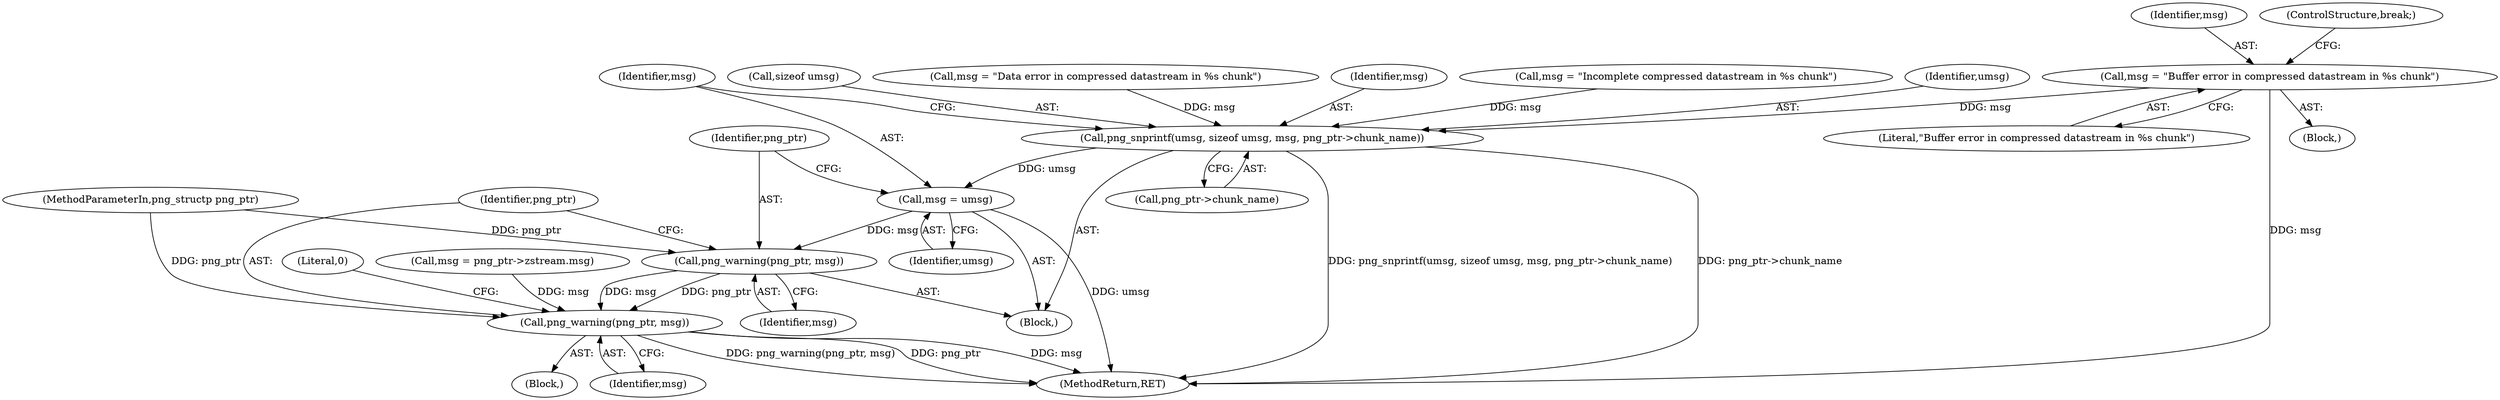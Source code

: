 digraph "0_Chrome_7f3d85b096f66870a15b37c2f40b219b2e292693_17@pointer" {
"1000273" [label="(Call,msg = \"Buffer error in compressed datastream in %s chunk\")"];
"1000287" [label="(Call,png_snprintf(umsg, sizeof umsg, msg, png_ptr->chunk_name))"];
"1000295" [label="(Call,msg = umsg)"];
"1000298" [label="(Call,png_warning(png_ptr, msg))"];
"1000301" [label="(Call,png_warning(png_ptr, msg))"];
"1000249" [label="(Block,)"];
"1000296" [label="(Identifier,msg)"];
"1000259" [label="(Call,msg = png_ptr->zstream.msg)"];
"1000283" [label="(Call,msg = \"Incomplete compressed datastream in %s chunk\")"];
"1000108" [label="(MethodParameterIn,png_structp png_ptr)"];
"1000273" [label="(Call,msg = \"Buffer error in compressed datastream in %s chunk\")"];
"1000267" [label="(Block,)"];
"1000300" [label="(Identifier,msg)"];
"1000301" [label="(Call,png_warning(png_ptr, msg))"];
"1000275" [label="(Literal,\"Buffer error in compressed datastream in %s chunk\")"];
"1000274" [label="(Identifier,msg)"];
"1000297" [label="(Identifier,umsg)"];
"1000287" [label="(Call,png_snprintf(umsg, sizeof umsg, msg, png_ptr->chunk_name))"];
"1000298" [label="(Call,png_warning(png_ptr, msg))"];
"1000276" [label="(ControlStructure,break;)"];
"1000305" [label="(Literal,0)"];
"1000271" [label="(Block,)"];
"1000292" [label="(Call,png_ptr->chunk_name)"];
"1000303" [label="(Identifier,msg)"];
"1000306" [label="(MethodReturn,RET)"];
"1000295" [label="(Call,msg = umsg)"];
"1000288" [label="(Identifier,umsg)"];
"1000289" [label="(Call,sizeof umsg)"];
"1000278" [label="(Call,msg = \"Data error in compressed datastream in %s chunk\")"];
"1000302" [label="(Identifier,png_ptr)"];
"1000299" [label="(Identifier,png_ptr)"];
"1000291" [label="(Identifier,msg)"];
"1000273" -> "1000271"  [label="AST: "];
"1000273" -> "1000275"  [label="CFG: "];
"1000274" -> "1000273"  [label="AST: "];
"1000275" -> "1000273"  [label="AST: "];
"1000276" -> "1000273"  [label="CFG: "];
"1000273" -> "1000306"  [label="DDG: msg"];
"1000273" -> "1000287"  [label="DDG: msg"];
"1000287" -> "1000267"  [label="AST: "];
"1000287" -> "1000292"  [label="CFG: "];
"1000288" -> "1000287"  [label="AST: "];
"1000289" -> "1000287"  [label="AST: "];
"1000291" -> "1000287"  [label="AST: "];
"1000292" -> "1000287"  [label="AST: "];
"1000296" -> "1000287"  [label="CFG: "];
"1000287" -> "1000306"  [label="DDG: png_ptr->chunk_name"];
"1000287" -> "1000306"  [label="DDG: png_snprintf(umsg, sizeof umsg, msg, png_ptr->chunk_name)"];
"1000283" -> "1000287"  [label="DDG: msg"];
"1000278" -> "1000287"  [label="DDG: msg"];
"1000287" -> "1000295"  [label="DDG: umsg"];
"1000295" -> "1000267"  [label="AST: "];
"1000295" -> "1000297"  [label="CFG: "];
"1000296" -> "1000295"  [label="AST: "];
"1000297" -> "1000295"  [label="AST: "];
"1000299" -> "1000295"  [label="CFG: "];
"1000295" -> "1000306"  [label="DDG: umsg"];
"1000295" -> "1000298"  [label="DDG: msg"];
"1000298" -> "1000267"  [label="AST: "];
"1000298" -> "1000300"  [label="CFG: "];
"1000299" -> "1000298"  [label="AST: "];
"1000300" -> "1000298"  [label="AST: "];
"1000302" -> "1000298"  [label="CFG: "];
"1000108" -> "1000298"  [label="DDG: png_ptr"];
"1000298" -> "1000301"  [label="DDG: png_ptr"];
"1000298" -> "1000301"  [label="DDG: msg"];
"1000301" -> "1000249"  [label="AST: "];
"1000301" -> "1000303"  [label="CFG: "];
"1000302" -> "1000301"  [label="AST: "];
"1000303" -> "1000301"  [label="AST: "];
"1000305" -> "1000301"  [label="CFG: "];
"1000301" -> "1000306"  [label="DDG: msg"];
"1000301" -> "1000306"  [label="DDG: png_warning(png_ptr, msg)"];
"1000301" -> "1000306"  [label="DDG: png_ptr"];
"1000108" -> "1000301"  [label="DDG: png_ptr"];
"1000259" -> "1000301"  [label="DDG: msg"];
}
